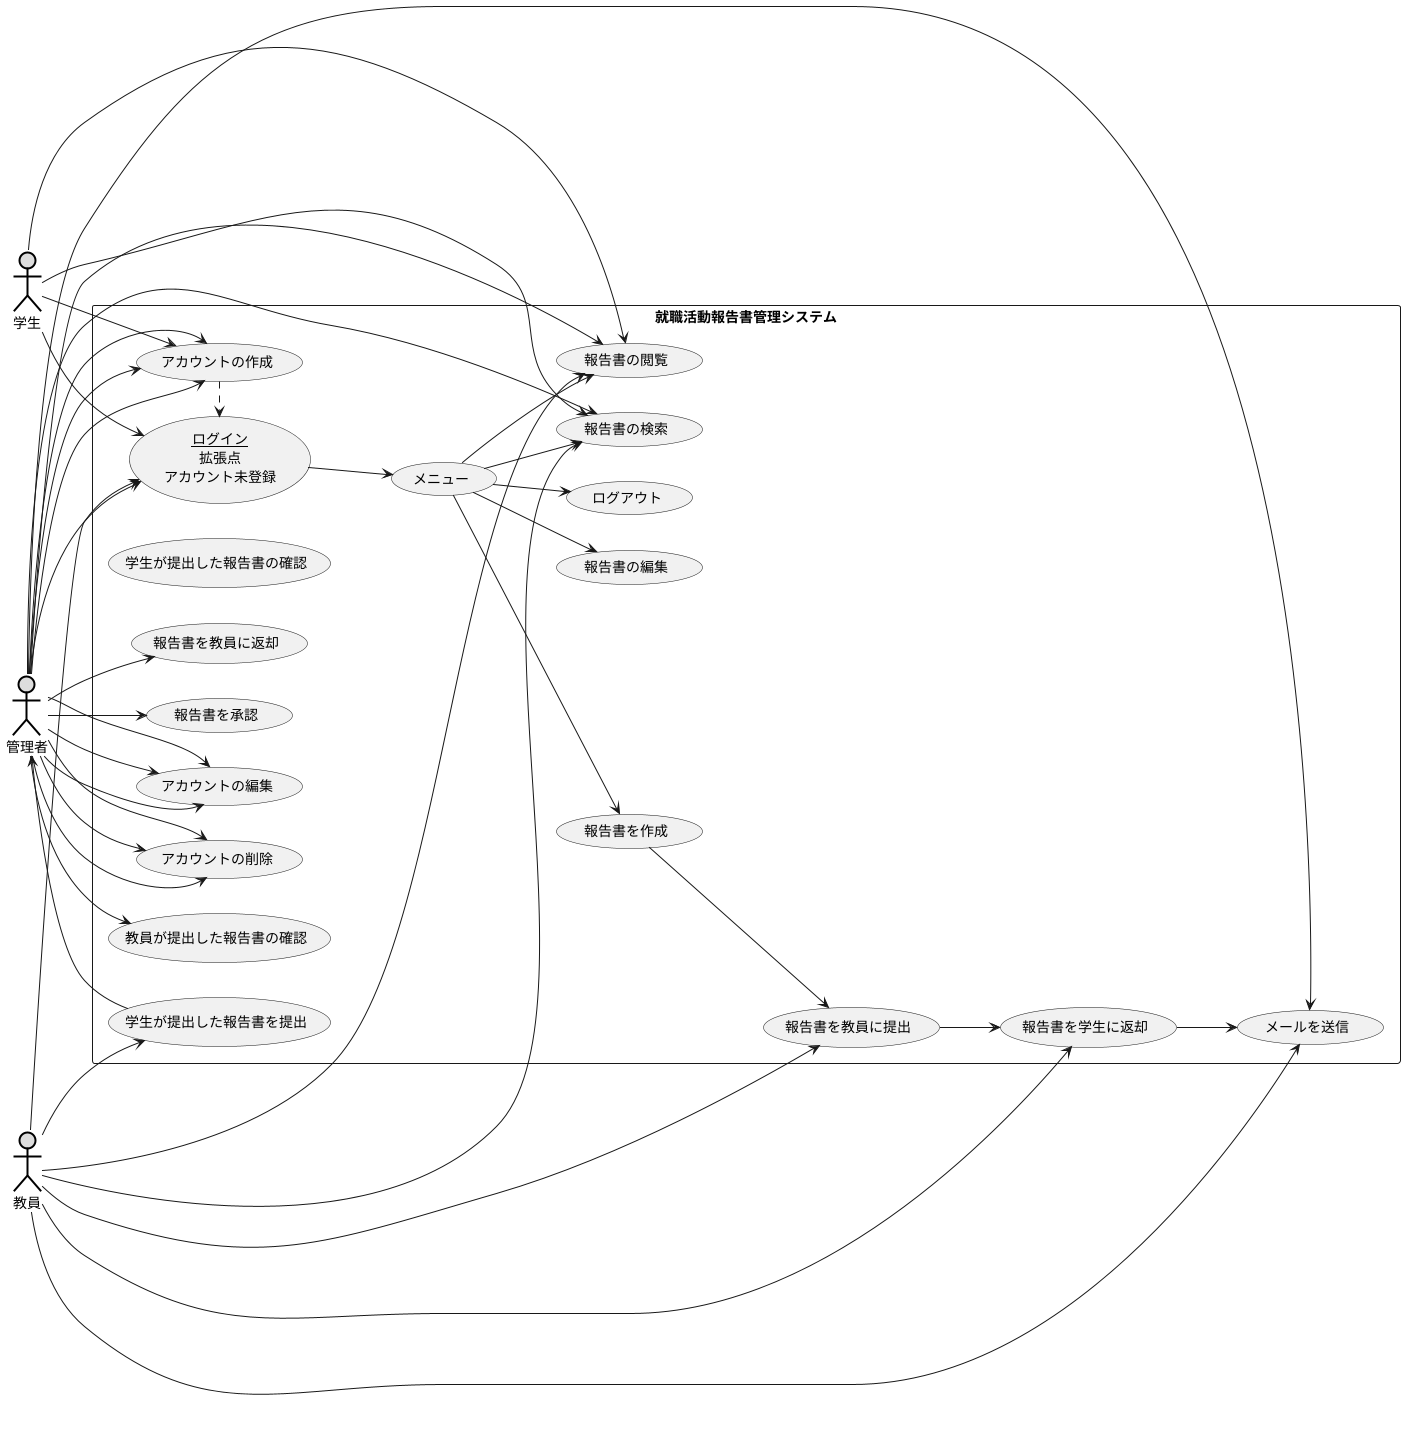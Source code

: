 @startuml
left to right direction
actor 学生 #DDDDDD;line:black;line.bold;
actor 教員 #DDDDDD;line:black;line.bold;
actor 管理者 #DDDDDD;line:black;line.bold;
rectangle 就職活動報告書管理システム {
    usecase ログアウト
    usecase メニュー
    usecase 報告書を作成
    usecase 報告書を教員に提出
    usecase 報告書の検索
    usecase 報告書の閲覧
    usecase 報告書の編集
    usecase 学生が提出した報告書の確認
    usecase 学生が提出した報告書を提出
    usecase 報告書を学生に返却
    usecase メールを送信
    usecase 教員が提出した報告書の確認
    usecase 報告書を教員に返却
    usecase 報告書を承認
    usecase アカウントの作成
    usecase アカウントの編集
    usecase アカウントの削除
    usecase (<u>ログイン</u>\n拡張点\nアカウント未登録) as input_login
    }
学生 --> アカウントの作成
学生 --> input_login
学生 --> 報告書の検索
学生 --> 報告書の閲覧
教員 --> input_login
教員 --> 報告書の検索
教員 --> 報告書の閲覧
教員 --> 報告書を教員に提出
教員 --> 学生が提出した報告書を提出
教員 --> 報告書を学生に返却
教員 --> メールを送信
管理者 --> input_login
管理者 --> 報告書の検索
管理者 --> 報告書の閲覧
管理者 --> 教員が提出した報告書の確認
管理者 --> 報告書を教員に返却
管理者 --> 報告書を承認
管理者 --> メールを送信
管理者 --> アカウントの作成
管理者 --> アカウントの編集
管理者 --> アカウントの削除
管理者 --> アカウントの作成
管理者 --> アカウントの編集
管理者 --> アカウントの削除
管理者 --> アカウントの作成
管理者 --> アカウントの編集
管理者 --> アカウントの削除
アカウントの作成 .> input_login
報告書を作成 --> 報告書を教員に提出
input_login --> メニュー
メニュー --> ログアウト
メニュー --> 報告書の検索
メニュー --> 報告書の閲覧
メニュー --> 報告書を作成
メニュー --> 報告書の編集
報告書を教員に提出 --> 報告書を学生に返却
報告書を学生に返却 --> メールを送信
学生が提出した報告書を提出 --> 管理者

@enduml